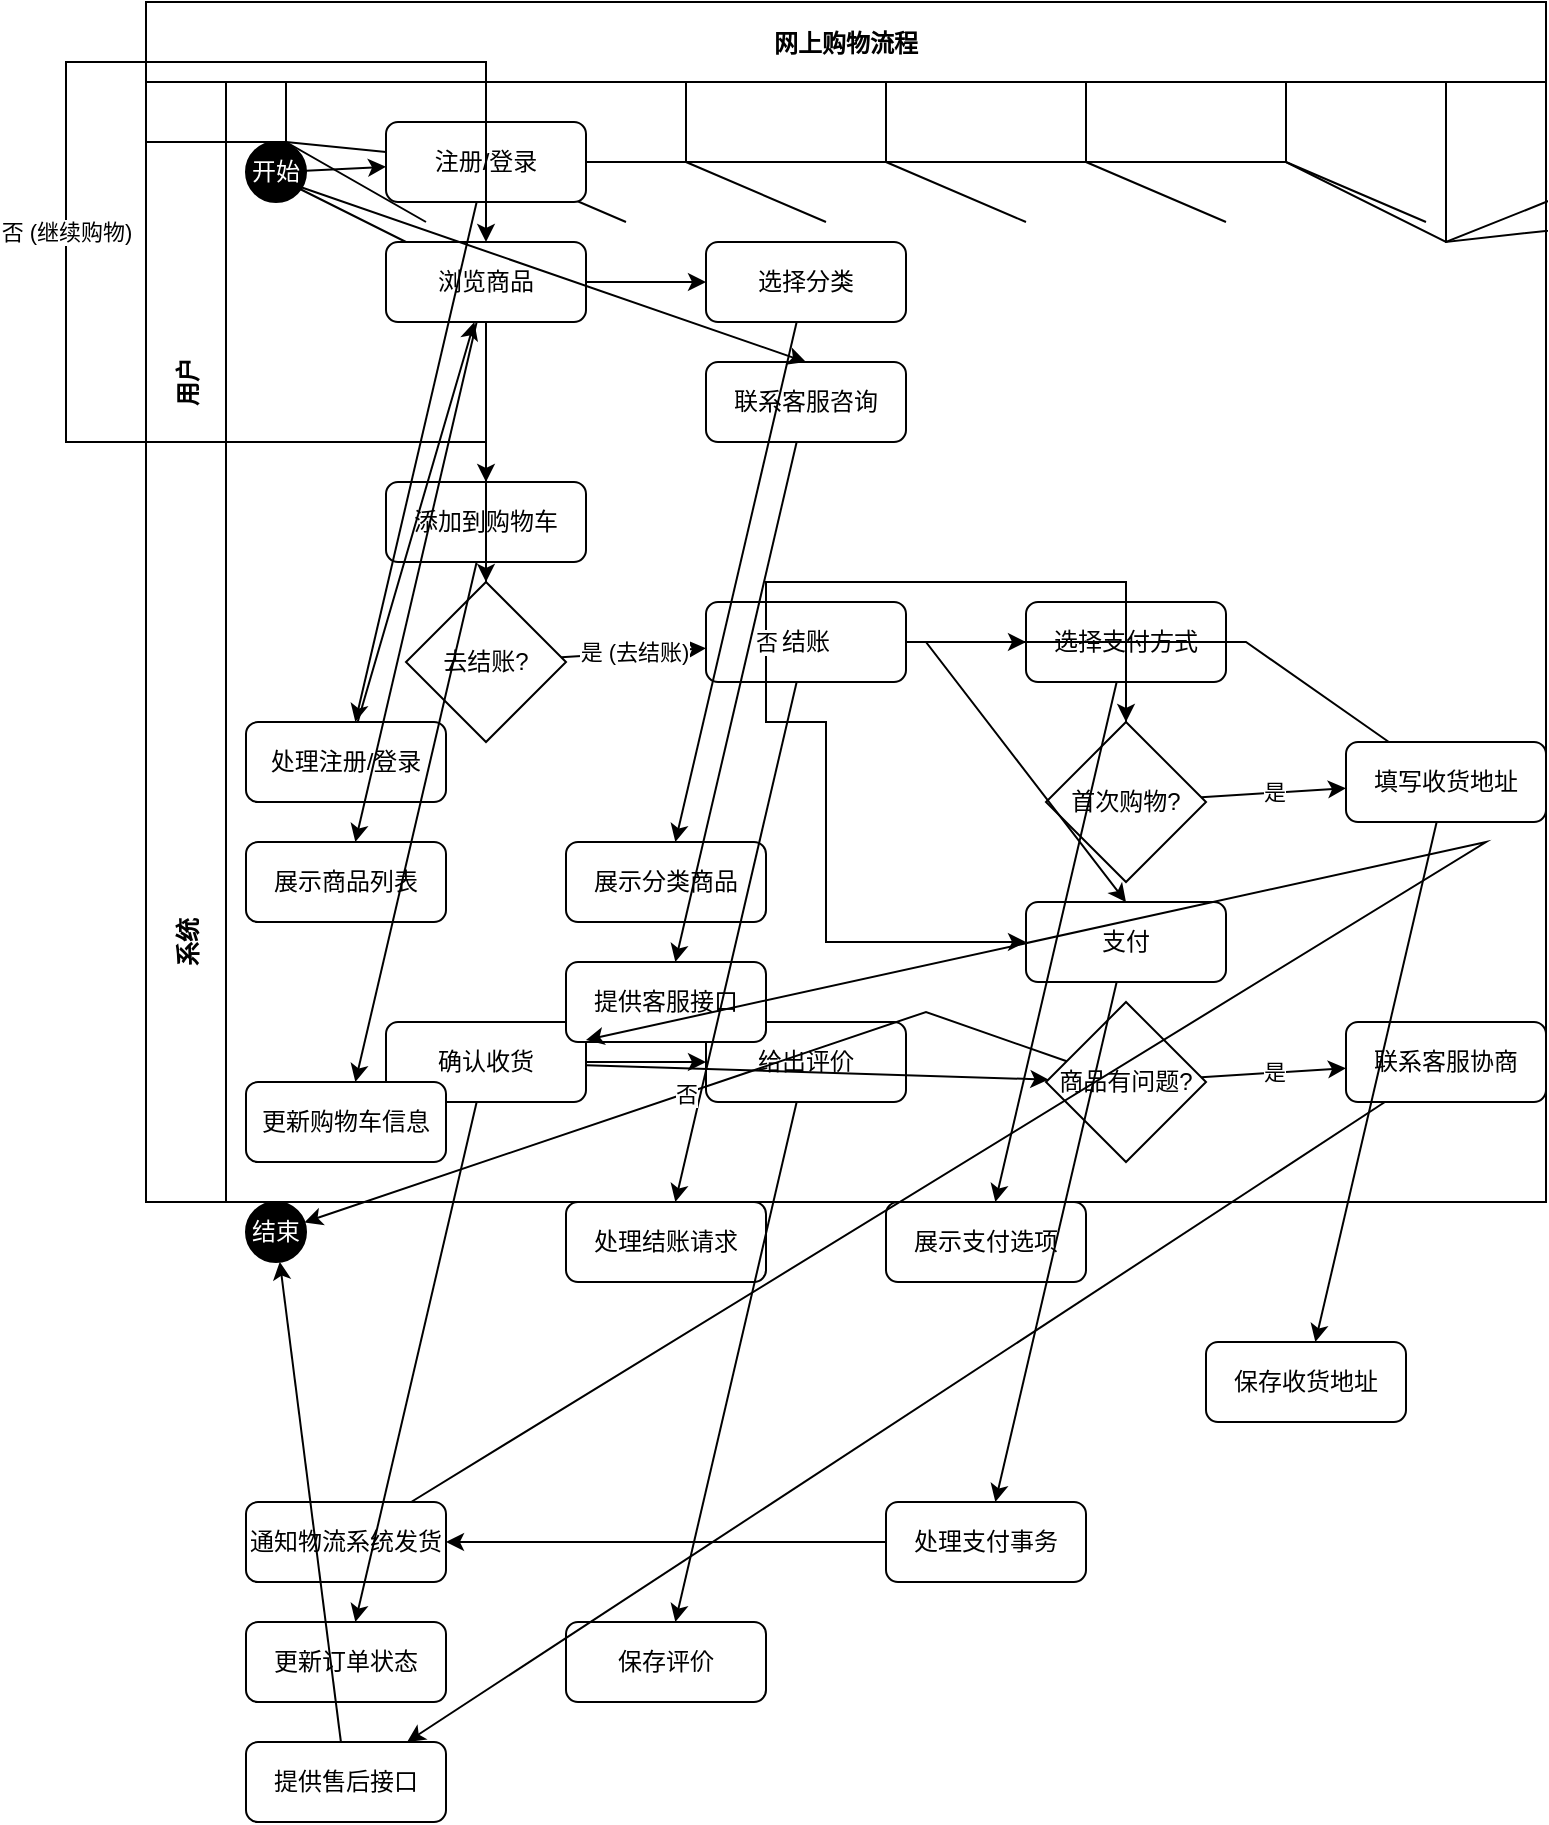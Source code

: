 <mxfile version="22.0.8" type="diagram">
  <diagram id="diagram_bpmn_v3" name="Online Shopping Business Process (User Modified)">
    <mxGraphModel dx="927" dy="456" grid="1" gridSize="10" guides="1" tooltips="1" connect="1" arrows="1" fold="1" page="1" pageScale="1" pageWidth="850" pageHeight="1100" math="0" shadow="0">
      <root>
        <mxCell id="0" />
        <mxCell id="1" parent="0" />
        <mxCell id="3nuBFxr9cyL0pnOWT2aG-1" value="网上购物流程" style="shape=table;childLayout=tableLayout;startSize=40;collapsible=0;recursiveResize=0;expand=0;fillColor=none;fontStyle=1" parent="1" vertex="1">
          <mxGeometry x="100" y="70" width="700" height="600" as="geometry" />
        </mxCell>
        <mxCell id="user_row" value="用户" style="shape=tableRow;horizontal=0;swimlaneHead=0;swimlaneBody=0;top=0;left=0;bottom=0;right=0;fillColor=none;points=[[0,0.5],[1,0.5]];portConstraint=eastwest;startSize=40;collapsible=0;recursiveResize=0;expand=0;fontStyle=1;" parent="3nuBFxr9cyL0pnOWT2aG-1" vertex="1">
          <mxGeometry y="40" width="700" height="300" as="geometry" />
        </mxCell>
        <mxCell id="user_start" value="开始" style="ellipse;whiteSpace=wrap;html=1;aspect=fixed;fillColor=#000000;fontColor=#ffffff;strokeColor=#000000;" vertex="1" parent="user_row">
          <mxGeometry x="50" y="30" width="30" height="30" as="geometry" />
        </mxCell>
        <mxCell id="user_register_login" value="注册/登录" style="rounded=1;whiteSpace=wrap;html=1;" vertex="1" parent="user_row">
          <mxGeometry x="120" y="20" width="100" height="40" as="geometry" />
        </mxCell>
        <mxCell id="user_browse" value="浏览商品" style="rounded=1;whiteSpace=wrap;html=1;" vertex="1" parent="user_row">
          <mxGeometry x="120" y="80" width="100" height="40" as="geometry" />
        </mxCell>
        <mxCell id="user_select_category" value="选择分类" style="rounded=1;whiteSpace=wrap;html=1;" vertex="1" parent="user_row">
          <mxGeometry x="280" y="80" width="100" height="40" as="geometry" />
        </mxCell>
         <mxCell id="user_contact_cs_browse" value="联系客服咨询" style="rounded=1;whiteSpace=wrap;html=1;" vertex="1" parent="user_row">
          <mxGeometry x="280" y="140" width="100" height="40" as="geometry" />
        </mxCell>
        <mxCell id="user_add_to_cart" value="添加到购物车" style="rounded=1;whiteSpace=wrap;html=1;" vertex="1" parent="user_row">
          <mxGeometry x="120" y="200" width="100" height="40" as="geometry" />
        </mxCell>
        <mxCell id="user_checkout_decision" value="去结账?" style="rhombus;whiteSpace=wrap;html=1;" vertex="1" parent="user_row">
          <mxGeometry x="130" y="250" width="80" height="80" as="geometry" />
        </mxCell>
        <mxCell id="user_checkout" value="结账" style="rounded=1;whiteSpace=wrap;html=1;" vertex="1" parent="user_row">
          <mxGeometry x="280" y="260" width="100" height="40" as="geometry" />
        </mxCell>
         <mxCell id="user_select_payment" value="选择支付方式" style="rounded=1;whiteSpace=wrap;html=1;" vertex="1" parent="user_row">
          <mxGeometry x="440" y="260" width="100" height="40" as="geometry" />
        </mxCell>
         <mxCell id="user_first_purchase_decision" value="首次购物?" style="rhombus;whiteSpace=wrap;html=1;" vertex="1" parent="user_row">
          <mxGeometry x="450" y="320" width="80" height="80" as="geometry" />
        </mxCell>
         <mxCell id="user_fill_address" value="填写收货地址" style="rounded=1;whiteSpace=wrap;html=1;" vertex="1" parent="user_row">
          <mxGeometry x="600" y="330" width="100" height="40" as="geometry" />
        </mxCell>
        <mxCell id="user_pay" value="支付" style="rounded=1;whiteSpace=wrap;html=1;" vertex="1" parent="user_row">
          <mxGeometry x="440" y="410" width="100" height="40" as="geometry" />
        </mxCell>
         <mxCell id="user_confirm_receipt" value="确认收货" style="rounded=1;whiteSpace=wrap;html=1;" vertex="1" parent="user_row">
          <mxGeometry x="120" y="470" width="100" height="40" as="geometry" />
        </mxCell>
         <mxCell id="user_give_review" value="给出评价" style="rounded=1;whiteSpace=wrap;html=1;" vertex="1" parent="user_row">
          <mxGeometry x="280" y="470" width="100" height="40" as="geometry" />
        </mxCell>
         <mxCell id="user_problem_decision" value="商品有问题?" style="rhombus;whiteSpace=wrap;html=1;" vertex="1" parent="user_row">
          <mxGeometry x="450" y="460" width="80" height="80" as="geometry" />
        </mxCell>
         <mxCell id="user_contact_cs_problem" value="联系客服协商" style="rounded=1;whiteSpace=wrap;html=1;" vertex="1" parent="user_row">
          <mxGeometry x="600" y="470" width="100" height="40" as="geometry" />
        </mxCell>
         <mxCell id="user_end" value="结束" style="ellipse;whiteSpace=wrap;html=1;aspect=fixed;fillColor=#000000;fontColor=#ffffff;strokeColor=#000000;" vertex="1" parent="user_row">
          <mxGeometry x="50" y="560" width="30" height="30" as="geometry" />
        </mxCell>


        <mxCell id="system_row" value="系统" style="shape=tableRow;horizontal=0;swimlaneHead=0;swimlaneBody=0;top=0;left=0;bottom=0;right=0;fillColor=none;points=[[0,0.5],[1,0.5]];portConstraint=eastwest;startSize=40;collapsible=0;recursiveResize=0;expand=0;fontStyle=1;" parent="3nuBFxr9cyL0pnOWT2aG-1" vertex="1">
          <mxGeometry y="340" width="700" height="260" as="geometry" />
        </mxCell>
         <mxCell id="system_handle_login" value="处理注册/登录" style="rounded=1;whiteSpace=wrap;html=1;" vertex="1" parent="system_row">
          <mxGeometry x="50" y="20" width="100" height="40" as="geometry" />
        </mxCell>
         <mxCell id="system_show_products" value="展示商品列表" style="rounded=1;whiteSpace=wrap;html=1;" vertex="1" parent="system_row">
          <mxGeometry x="50" y="80" width="100" height="40" as="geometry" />
        </mxCell>
         <mxCell id="system_show_category_products" value="展示分类商品" style="rounded=1;whiteSpace=wrap;html=1;" vertex="1" parent="system_row">
          <mxGeometry x="210" y="80" width="100" height="40" as="geometry" />
        </mxCell>
         <mxCell id="system_provide_cs_interface" value="提供客服接口" style="rounded=1;whiteSpace=wrap;html=1;" vertex="1" parent="system_row">
          <mxGeometry x="210" y="140" width="100" height="40" as="geometry" />
        </mxCell>
         <mxCell id="system_update_cart" value="更新购物车信息" style="rounded=1;whiteSpace=wrap;html=1;" vertex="1" parent="system_row">
          <mxGeometry x="50" y="200" width="100" height="40" as="geometry" />
        </mxCell>
        <mxCell id="system_handle_checkout" value="处理结账请求" style="rounded=1;whiteSpace=wrap;html=1;" vertex="1" parent="system_row">
          <mxGeometry x="210" y="260" width="100" height="40" as="geometry" />
        </mxCell>
         <mxCell id="system_show_payment_options" value="展示支付选项" style="rounded=1;whiteSpace=wrap;html=1;" vertex="1" parent="system_row">
          <mxGeometry x="370" y="260" width="100" height="40" as="geometry" />
        </mxCell>
         <mxCell id="system_save_address" value="保存收货地址" style="rounded=1;whiteSpace=wrap;html=1;" vertex="1" parent="system_row">
          <mxGeometry x="530" y="330" width="100" height="40" as="geometry" />
        </mxCell>
         <mxCell id="system_handle_payment" value="处理支付事务" style="rounded=1;whiteSpace=wrap;html=1;" vertex="1" parent="system_row">
          <mxGeometry x="370" y="410" width="100" height="40" as="geometry" />
        </mxCell>
        <mxCell id="system_notify_logistics" value="通知物流系统发货" style="rounded=1;whiteSpace=wrap;html=1;" vertex="1" parent="system_row">
          <mxGeometry x="50" y="410" width="100" height="40" as="geometry" />
        </mxCell>
         <mxCell id="system_update_order_status" value="更新订单状态" style="rounded=1;whiteSpace=wrap;html=1;" vertex="1" parent="system_row">
          <mxGeometry x="50" y="470" width="100" height="40" as="geometry" />
        </mxCell>
         <mxCell id="system_save_review" value="保存评价" style="rounded=1;whiteSpace=wrap;html=1;" vertex="1" parent="system_row">
          <mxGeometry x="210" y="470" width="100" height="40" as="geometry" />
        </mxCell>
         <mxCell id="system_provide_after_sales" value="提供售后接口" style="rounded=1;whiteSpace=wrap;html=1;" vertex="1" parent="system_row">
          <mxGeometry x="50" y="530" width="100" height="40" as="geometry" />
        </mxCell>

        <mxCell id="conn_start_login" value="" style="endArrow=classic;html=1;rounded=0;" edge="1" parent="1" source="user_start" target="user_register_login">
          <mxGeometry width="50" height="50" relative="1" as="geometry">
            <mxPoint x="100" y="130" as="sourcePoint" />
            <mxPoint x="150" y="80" as="targetPoint" />
          </mxGeometry>
        </mxCell>
        <mxCell id="conn_login_handlelogin" value="" style="endArrow=classic;html=1;rounded=0;" edge="1" parent="1" source="user_register_login" target="system_handle_login">
          <mxGeometry width="50" height="50" relative="1" as="geometry">
            <mxPoint x="220" y="60" as="sourcePoint" />
            <mxPoint x="770" y="60" as="targetPoint" />
          </mxGeometry>
        </mxCell>
         <mxCell id="conn_handlelogin_browse" value="" style="endArrow=classic;html=1;rounded=0;" edge="1" parent="1" source="system_handle_login" target="user_browse">
          <mxGeometry width="50" height="50" relative="1" as="geometry">
            <mxPoint x="770" y="60" as="sourcePoint" />
            <mxPoint x="220" y="90" as="targetPoint" />
          </mxGeometry>
        </mxCell>
         <mxCell id="conn_browse_showproducts" value="" style="endArrow=classic;html=1;rounded=0;" edge="1" parent="1" source="user_browse" target="system_show_products">
          <mxGeometry width="50" height="50" relative="1" as="geometry">
            <mxPoint x="220" y="100" as="sourcePoint" />
            <mxPoint x="770" y="100" as="targetPoint" />
          </mxGeometry>
        </mxCell>
         <mxCell id="conn_browse_selectcategory" value="" style="endArrow=classic;html=1;rounded=0;" edge="1" parent="1" source="user_browse" target="user_select_category">
          <mxGeometry width="50" height="50" relative="1" as="geometry">
            <mxPoint x="220" y="100" as="sourcePoint" />
            <mxPoint x="280" y="100" as="targetPoint" />
          </mxGeometry>
        </mxCell>
        <mxCell id="conn_selectcategory_showcategory" value="" style="endArrow=classic;html=1;rounded=0;" edge="1" parent="1" source="user_select_category" target="system_show_category_products">
          <mxGeometry width="50" height="50" relative="1" as="geometry">
            <mxPoint x="380" y="100" as="sourcePoint" />
            <mxPoint x="770" y="100" as="targetPoint" />
          </mxGeometry>
        </mxCell>
        <mxCell id="conn_browse_contactcs" value="" style="endArrow=classic;html=1;rounded=0;entryX=0.5;entryY=0;entryDx=0;entryDy=0;" edge="1" parent="1" source="user_browse" target="user_contact_cs_browse">
          <mxGeometry width="50" height="50" relative="1" as="geometry">
            <mxPoint x="170" y="120" as="sourcePoint" />
            <mxPoint x="330" y="140" as="targetPoint" />
            <Array as="points">
              <mxPoint x="170" y="160" />
            </Array>
          </mxGeometry>
        </mxCell>
        <mxCell id="conn_contactcs_provideinterface" value="" style="endArrow=classic;html=1;rounded=0;" edge="1" parent="1" source="user_contact_cs_browse" target="system_provide_cs_interface">
          <mxGeometry width="50" height="50" relative="1" as="geometry">
            <mxPoint x="380" y="160" as="sourcePoint" />
            <mxPoint x="770" y="160" as="targetPoint" />
          </mxGeometry>
        </mxCell>
         <mxCell id="conn_browse_addtocart" value="" style="endArrow=classic;html=1;rounded=0;entryX=0.5;entryY=0;entryDx=0;entryDy=0;" edge="1" parent="1" source="user_browse" target="user_add_to_cart">
          <mxGeometry width="50" height="50" relative="1" as="geometry">
            <mxPoint x="170" y="120" as="sourcePoint" />
            <mxPoint x="170" y="200" as="targetPoint" />
          </mxGeometry>
        </mxCell>
        <mxCell id="conn_addtocart_updatecart" value="" style="endArrow=classic;html=1;rounded=0;" edge="1" parent="1" source="user_add_to_cart" target="system_update_cart">
          <mxGeometry width="50" height="50" relative="1" as="geometry">
            <mxPoint x="220" y="220" as="sourcePoint" />
            <mxPoint x="770" y="220" as="targetPoint" />
          </mxGeometry>
        </mxCell>
        <mxCell id="conn_addtocart_checkoutdecision" value="" style="endArrow=classic;html=1;rounded=0;" edge="1" parent="1" source="user_add_to_cart" target="user_checkout_decision">
          <mxGeometry width="50" height="50" relative="1" as="geometry">
            <mxPoint x="170" y="240" as="sourcePoint" />
            <mxPoint x="170" y="250" as="targetPoint" />
          </mxGeometry>
        </mxCell>
        <mxCell id="conn_checkoutdecision_browse" value="否 (继续购物)" style="edgeStyle=orthogonalEdgeStyle;rounded=0;orthogonalLoop=1;jettySize=auto;html=1;" edge="1" parent="1" source="user_checkout_decision" target="user_browse">
          <mxGeometry relative="1" as="geometry">
            <mxPoint x="170" y="330" as="sourcePoint" />
            <mxPoint x="170" y="80" as="targetPoint" />
            <Array as="points">
              <mxPoint x="60" y="290" />
              <mxPoint x="60" y="100" />
            </Array>
          </mxGeometry>
        </mxCell>
         <mxCell id="conn_checkoutdecision_checkout" value="是 (去结账)" style="endArrow=classic;html=1;rounded=0;" edge="1" parent="1" source="user_checkout_decision" target="user_checkout">
          <mxGeometry width="50" height="50" relative="1" as="geometry">
            <mxPoint x="210" y="290" as="sourcePoint" />
            <mxPoint x="280" y="280" as="targetPoint" />
          </mxGeometry>
        </mxCell>
        <mxCell id="conn_checkout_handlecheckout" value="" style="endArrow=classic;html=1;rounded=0;" edge="1" parent="1" source="user_checkout" target="system_handle_checkout">
          <mxGeometry width="50" height="50" relative="1" as="geometry">
            <mxPoint x="380" y="280" as="sourcePoint" />
            <mxPoint x="770" y="280" as="targetPoint" />
          </mxGeometry>
        </mxCell>
         <mxCell id="conn_checkout_selectpayment" value="" style="endArrow=classic;html=1;rounded=0;" edge="1" parent="1" source="user_checkout" target="user_select_payment">
          <mxGeometry width="50" height="50" relative="1" as="geometry">
            <mxPoint x="330" y="300" as="sourcePoint" />
            <mxPoint x="440" y="280" as="targetPoint" />
          </mxGeometry>
        </mxCell>
        <mxCell id="conn_selectpayment_showpayment" value="" style="endArrow=classic;html=1;rounded=0;" edge="1" parent="1" source="user_select_payment" target="system_show_payment_options">
          <mxGeometry width="50" height="50" relative="1" as="geometry">
            <mxPoint x="540" y="280" as="sourcePoint" />
            <mxPoint x="770" y="280" as="targetPoint" />
          </mxGeometry>
        </mxCell>
        <mxCell id="conn_selectpayment_firstpurchase" value="" style="endArrow=classic;html=1;rounded=0;" edge="1" parent="1" source="user_select_payment" target="user_first_purchase_decision">
          <mxGeometry width="50" height="50" relative="1" as="geometry">
            <mxPoint x="490" y="300" as="sourcePoint" />
            <mxPoint x="490" y="320" as="targetPoint" />
          </mxGeometry>
        </mxCell>
        <mxCell id="conn_firstpurchase_filladdress" value="是" style="endArrow=classic;html=1;rounded=0;" edge="1" parent="1" source="user_first_purchase_decision" target="user_fill_address">
          <mxGeometry width="50" height="50" relative="1" as="geometry">
            <mxPoint x="530" y="360" as="sourcePoint" />
            <mxPoint x="600" y="350" as="targetPoint" />
          </mxGeometry>
        </mxCell>
        <mxCell id="conn_filladdress_saveaddress" value="" style="endArrow=classic;html=1;rounded=0;" edge="1" parent="1" source="user_fill_address" target="system_save_address">
          <mxGeometry width="50" height="50" relative="1" as="geometry">
            <mxPoint x="700" y="350" as="sourcePoint" />
            <mxPoint x="770" y="350" as="targetPoint" />
          </mxGeometry>
        </mxCell>
        <mxCell id="conn_filladdress_pay" value="" style="endArrow=classic;html=1;rounded=0;entryX=0.5;entryY=0;entryDx=0;entryDy=0;" edge="1" parent="1" source="user_fill_address" target="user_pay">
          <mxGeometry width="50" height="50" relative="1" as="geometry">
            <mxPoint x="650" y="370" as="sourcePoint" />
            <mxPoint x="490" y="410" as="targetPoint" />
            <Array as="points">
              <mxPoint x="650" y="390" />
              <mxPoint x="490" y="390" />
            </Array>
          </mxGeometry>
        </mxCell>
        <mxCell id="conn_firstpurchase_pay" value="否" style="edgeStyle=orthogonalEdgeStyle;rounded=0;orthogonalLoop=1;jettySize=auto;html=1;" edge="1" parent="1" source="user_first_purchase_decision" target="user_pay">
          <mxGeometry relative="1" as="geometry">
            <mxPoint x="450" y="360" as="sourcePoint" />
            <mxPoint x="490" y="410" as="targetPoint" />
            <Array as="points">
              <mxPoint x="410" y="360" />
              <mxPoint x="410" y="430" />
              <mxPoint x="440" y="430" />
            </Array>
          </mxGeometry>
        </mxCell>
        <mxCell id="conn_pay_handlepayment" value="" style="endArrow=classic;html=1;rounded=0;" edge="1" parent="1" source="user_pay" target="system_handle_payment">
          <mxGeometry width="50" height="50" relative="1" as="geometry">
            <mxPoint x="540" y="430" as="sourcePoint" />
            <mxPoint x="770" y="430" as="targetPoint" />
          </mxGeometry>
        </mxCell>
        <mxCell id="conn_handlepayment_notifylogistics" value="" style="endArrow=classic;html=1;rounded=0;" edge="1" parent="1" source="system_handle_payment" target="system_notify_logistics">
          <mxGeometry width="50" height="50" relative="1" as="geometry">
            <mxPoint x="770" y="430" as="sourcePoint" />
            <mxPoint x="770" y="430" as="targetPoint" />
          </mxGeometry>
        </mxCell>
        <mxCell id="conn_notifylogistics_confirmreceipt" value="" style="endArrow=classic;html=1;rounded=0;" edge="1" parent="1" source="system_notify_logistics" target="user_confirm_receipt">
          <mxGeometry width="50" height="50" relative="1" as="geometry">
            <mxPoint x="770" y="430" as="sourcePoint" />
            <mxPoint x="220" y="490" as="targetPoint" />
            <Array as="points">
              <mxPoint x="770" y="490" />
            </Array>
          </mxGeometry>
        </mxCell>
        <mxCell id="conn_confirmreceipt_updateorderstatus" value="" style="endArrow=classic;html=1;rounded=0;" edge="1" parent="1" source="user_confirm_receipt" target="system_update_order_status">
          <mxGeometry width="50" height="50" relative="1" as="geometry">
            <mxPoint x="220" y="490" as="sourcePoint" />
            <mxPoint x="770" y="490" as="targetPoint" />
          </mxGeometry>
        </mxCell>
        <mxCell id="conn_confirmreceipt_givereview" value="" style="endArrow=classic;html=1;rounded=0;" edge="1" parent="1" source="user_confirm_receipt" target="user_give_review">
          <mxGeometry width="50" height="50" relative="1" as="geometry">
            <mxPoint x="220" y="490" as="sourcePoint" />
            <mxPoint x="280" y="490" as="targetPoint" />
          </mxGeometry>
        </mxCell>
        <mxCell id="conn_givereview_savereview" value="" style="endArrow=classic;html=1;rounded=0;" edge="1" parent="1" source="user_give_review" target="system_save_review">
          <mxGeometry width="50" height="50" relative="1" as="geometry">
            <mxPoint x="380" y="490" as="sourcePoint" />
            <mxPoint x="770" y="490" as="targetPoint" />
          </mxGeometry>
        </mxCell>
        <mxCell id="conn_confirmreceipt_problemdecision" value="" style="endArrow=classic;html=1;rounded=0;" edge="1" parent="1" source="user_confirm_receipt" target="user_problem_decision">
          <mxGeometry width="50" height="50" relative="1" as="geometry">
            <mxPoint x="220" y="490" as="sourcePoint" />
            <mxPoint x="450" y="490" as="targetPoint" />
          </mxGeometry>
        </mxCell>
        <mxCell id="conn_problemdecision_contactcs" value="是" style="endArrow=classic;html=1;rounded=0;" edge="1" parent="1" source="user_problem_decision" target="user_contact_cs_problem">
          <mxGeometry width="50" height="50" relative="1" as="geometry">
            <mxPoint x="530" y="500" as="sourcePoint" />
            <mxPoint x="600" y="490" as="targetPoint" />
          </mxGeometry>
        </mxCell>
         <mxCell id="conn_contactcs_provideaftersales" value="" style="endArrow=classic;html=1;rounded=0;" edge="1" parent="1" source="user_contact_cs_problem" target="system_provide_after_sales">
          <mxGeometry width="50" height="50" relative="1" as="geometry">
            <mxPoint x="700" y="490" as="sourcePoint" />
            <mxPoint x="770" y="550" as="targetPoint" />
          </mxGeometry>
        </mxCell>
        <mxCell id="conn_problemdecision_end" value="否" style="endArrow=classic;html=1;rounded=0;" edge="1" parent="1" source="user_problem_decision" target="user_end">
          <mxGeometry width="50" height="50" relative="1" as="geometry">
            <mxPoint x="490" y="460" as="sourcePoint" />
            <mxPoint x="65" y="560" as="targetPoint" />
            <Array as="points">
              <mxPoint x="490" y="575" />
            </Array>
          </mxGeometry>
        </mxCell>
        <mxCell id="conn_provideaftersales_end" value="" style="endArrow=classic;html=1;rounded=0;" edge="1" parent="1" source="system_provide_after_sales" target="user_end">
          <mxGeometry width="50" height="50" relative="1" as="geometry">
            <mxPoint x="770" y="550" as="sourcePoint" />
            <mxPoint x="65" y="560" as="targetPoint" />
          </mxGeometry>
        </mxCell>

      </root>
    </mxGraphModel>
  </diagram>
</mxfile>
